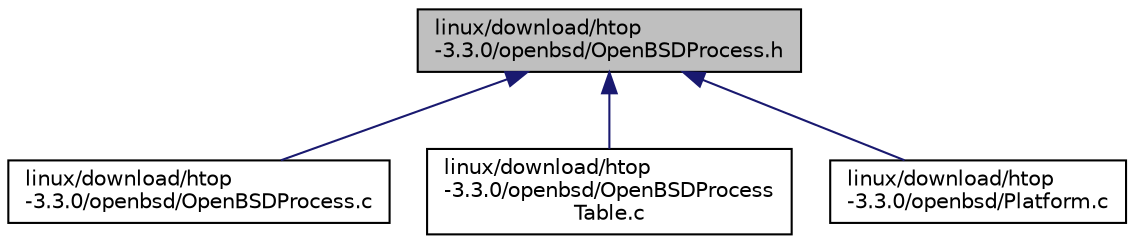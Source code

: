 digraph "linux/download/htop-3.3.0/openbsd/OpenBSDProcess.h"
{
  edge [fontname="Helvetica",fontsize="10",labelfontname="Helvetica",labelfontsize="10"];
  node [fontname="Helvetica",fontsize="10",shape=record];
  Node36 [label="linux/download/htop\l-3.3.0/openbsd/OpenBSDProcess.h",height=0.2,width=0.4,color="black", fillcolor="grey75", style="filled", fontcolor="black"];
  Node36 -> Node37 [dir="back",color="midnightblue",fontsize="10",style="solid",fontname="Helvetica"];
  Node37 [label="linux/download/htop\l-3.3.0/openbsd/OpenBSDProcess.c",height=0.2,width=0.4,color="black", fillcolor="white", style="filled",URL="$OpenBSDProcess_8c.html"];
  Node36 -> Node38 [dir="back",color="midnightblue",fontsize="10",style="solid",fontname="Helvetica"];
  Node38 [label="linux/download/htop\l-3.3.0/openbsd/OpenBSDProcess\lTable.c",height=0.2,width=0.4,color="black", fillcolor="white", style="filled",URL="$OpenBSDProcessTable_8c.html"];
  Node36 -> Node39 [dir="back",color="midnightblue",fontsize="10",style="solid",fontname="Helvetica"];
  Node39 [label="linux/download/htop\l-3.3.0/openbsd/Platform.c",height=0.2,width=0.4,color="black", fillcolor="white", style="filled",URL="$openbsd_2Platform_8c.html"];
}
